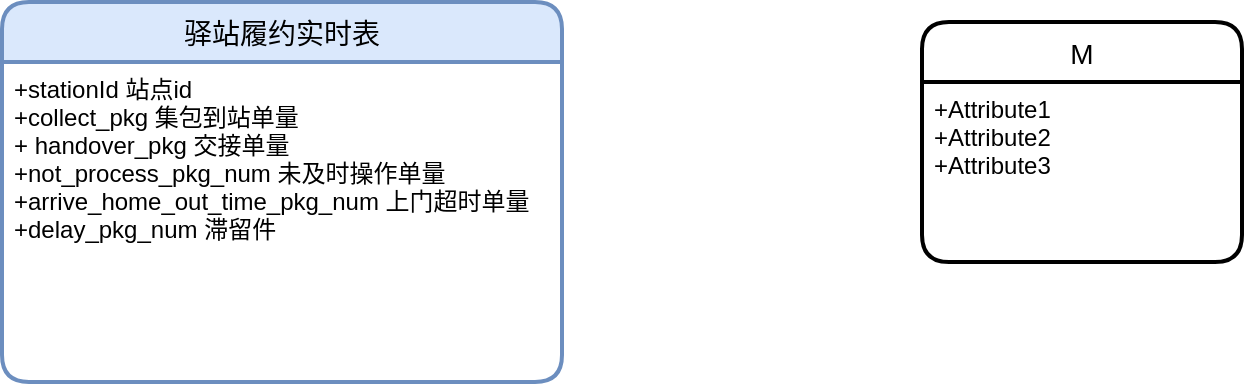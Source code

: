 <mxfile version="14.1.1" type="github">
  <diagram id="8hyWG5DNdCxR_j4EdIO5" name="Page-1">
    <mxGraphModel dx="1222" dy="791" grid="1" gridSize="10" guides="1" tooltips="1" connect="1" arrows="1" fold="1" page="1" pageScale="1" pageWidth="827" pageHeight="1169" math="0" shadow="0">
      <root>
        <mxCell id="0" />
        <mxCell id="1" parent="0" />
        <mxCell id="M5Vq__j_jYRAFMtw6sY8-1" value="驿站履约实时表" style="swimlane;childLayout=stackLayout;horizontal=1;startSize=30;horizontalStack=0;rounded=1;fontSize=14;fontStyle=0;strokeWidth=2;resizeParent=0;resizeLast=1;shadow=0;dashed=0;align=center;fillColor=#dae8fc;strokeColor=#6c8ebf;" parent="1" vertex="1">
          <mxGeometry x="180" y="140" width="280" height="190" as="geometry" />
        </mxCell>
        <mxCell id="M5Vq__j_jYRAFMtw6sY8-2" value="+stationId 站点id&#xa;+collect_pkg 集包到站单量&#xa;+ handover_pkg 交接单量&#xa;+not_process_pkg_num 未及时操作单量&#xa;+arrive_home_out_time_pkg_num 上门超时单量&#xa;+delay_pkg_num 滞留件" style="align=left;strokeColor=none;fillColor=none;spacingLeft=4;fontSize=12;verticalAlign=top;resizable=0;rotatable=0;part=1;" parent="M5Vq__j_jYRAFMtw6sY8-1" vertex="1">
          <mxGeometry y="30" width="280" height="160" as="geometry" />
        </mxCell>
        <mxCell id="Dw81bm8SquHJlR9MaYC6-2" value="M" style="swimlane;childLayout=stackLayout;horizontal=1;startSize=30;horizontalStack=0;rounded=1;fontSize=14;fontStyle=0;strokeWidth=2;resizeParent=0;resizeLast=1;shadow=0;dashed=0;align=center;" vertex="1" parent="1">
          <mxGeometry x="640" y="150" width="160" height="120" as="geometry" />
        </mxCell>
        <mxCell id="Dw81bm8SquHJlR9MaYC6-3" value="+Attribute1&#xa;+Attribute2&#xa;+Attribute3" style="align=left;strokeColor=none;fillColor=none;spacingLeft=4;fontSize=12;verticalAlign=top;resizable=0;rotatable=0;part=1;" vertex="1" parent="Dw81bm8SquHJlR9MaYC6-2">
          <mxGeometry y="30" width="160" height="90" as="geometry" />
        </mxCell>
      </root>
    </mxGraphModel>
  </diagram>
</mxfile>
